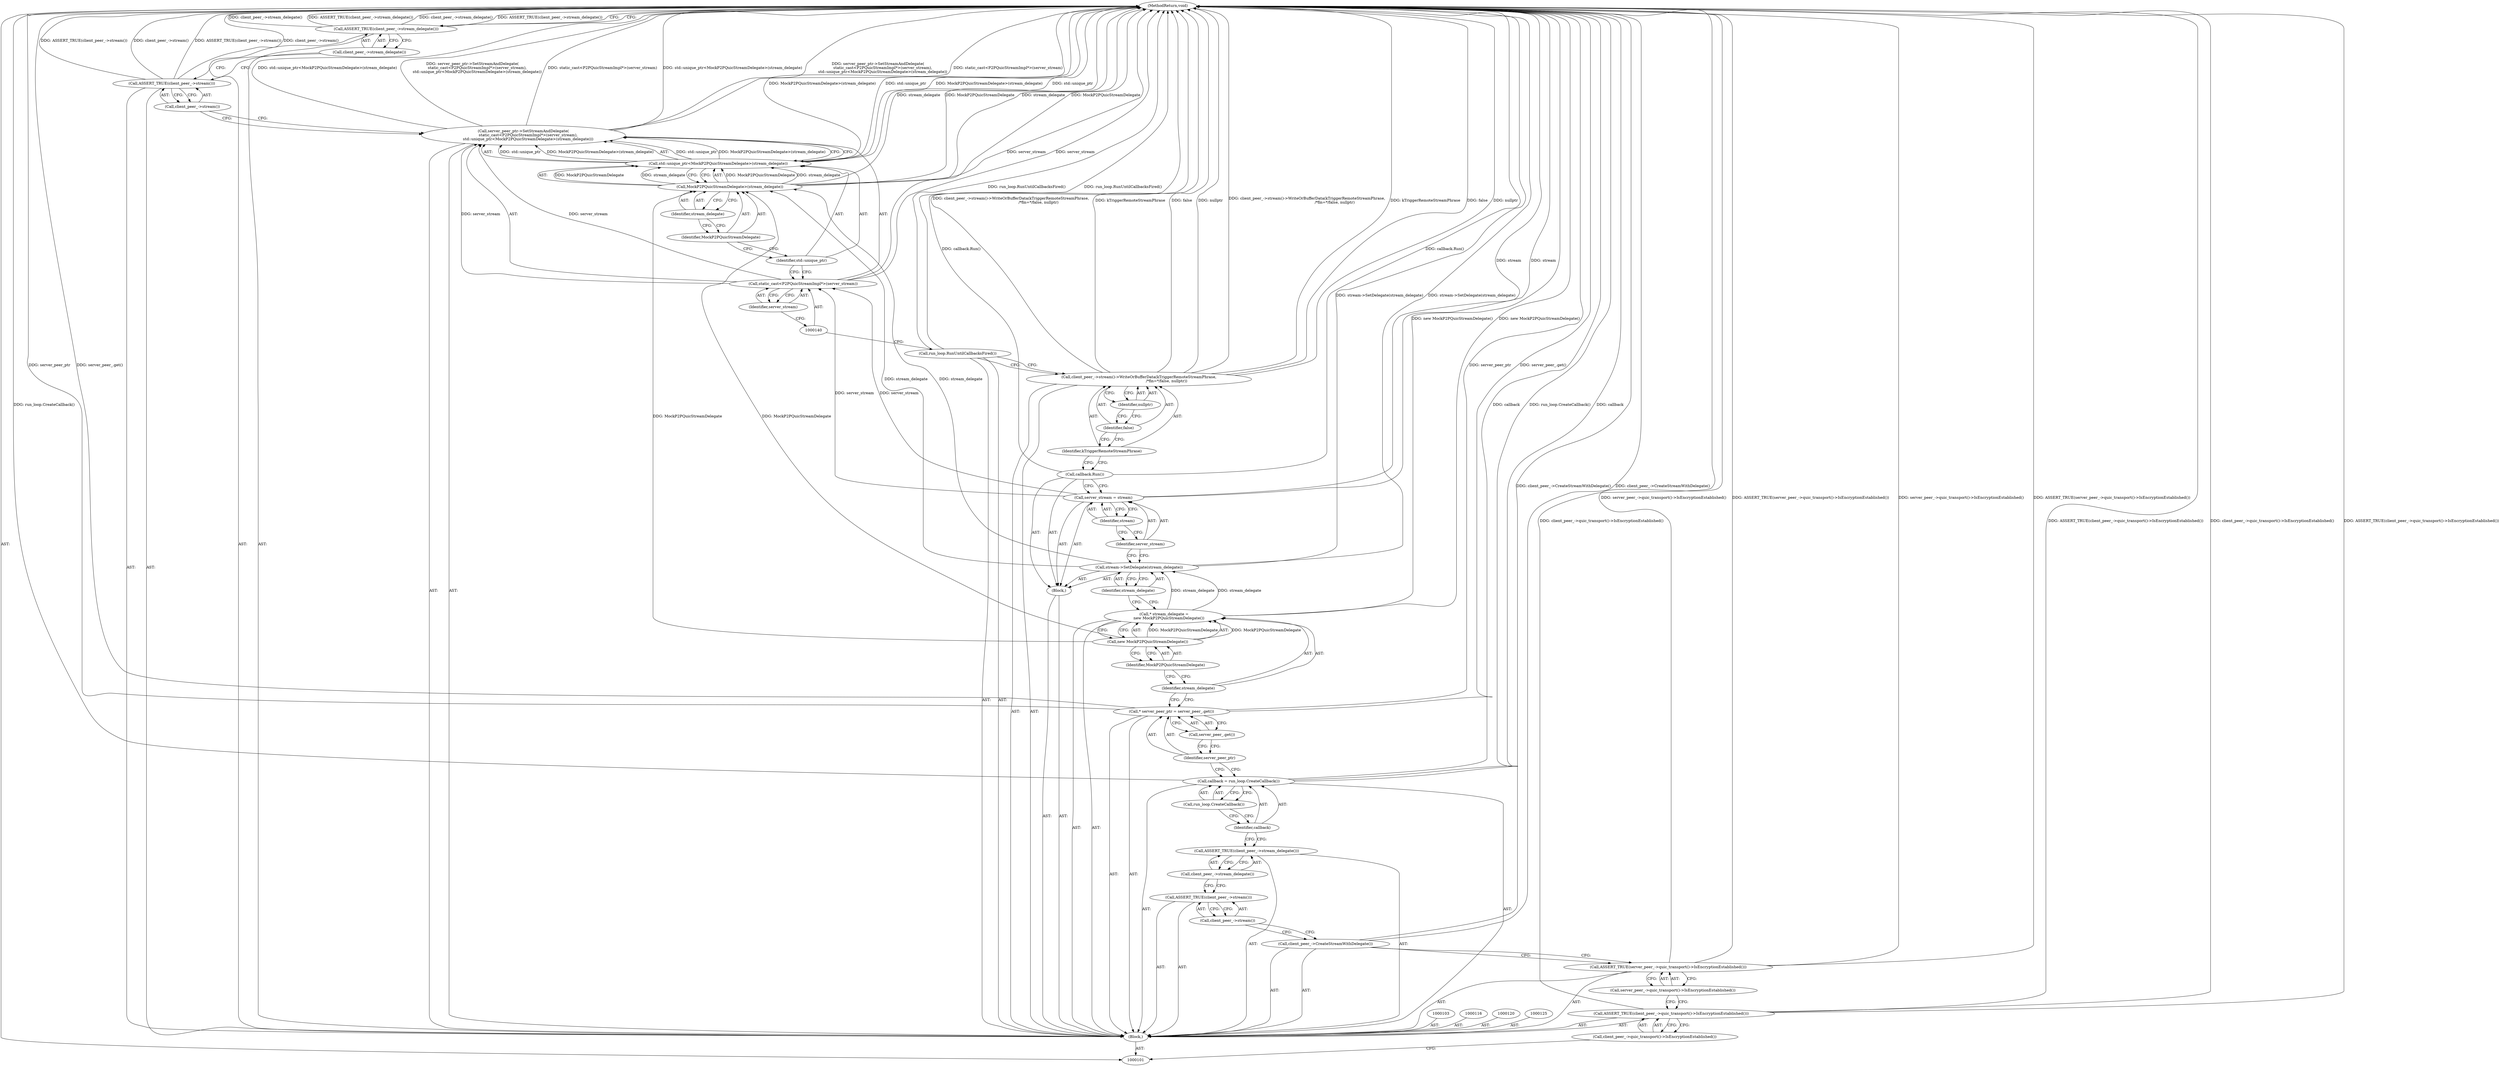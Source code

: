 digraph "1_Chrome_350f7d4b2c76950c8e7271284de84a9756b796e1_6" {
"1000151" [label="(MethodReturn,void)"];
"1000102" [label="(Block,)"];
"1000113" [label="(Call,callback = run_loop.CreateCallback())"];
"1000114" [label="(Identifier,callback)"];
"1000115" [label="(Call,run_loop.CreateCallback())"];
"1000117" [label="(Call,* server_peer_ptr = server_peer_.get())"];
"1000118" [label="(Identifier,server_peer_ptr)"];
"1000119" [label="(Call,server_peer_.get())"];
"1000121" [label="(Call,* stream_delegate =\n        new MockP2PQuicStreamDelegate())"];
"1000122" [label="(Identifier,stream_delegate)"];
"1000124" [label="(Identifier,MockP2PQuicStreamDelegate)"];
"1000123" [label="(Call,new MockP2PQuicStreamDelegate())"];
"1000126" [label="(Block,)"];
"1000127" [label="(Call,stream->SetDelegate(stream_delegate))"];
"1000128" [label="(Identifier,stream_delegate)"];
"1000129" [label="(Call,server_stream = stream)"];
"1000130" [label="(Identifier,server_stream)"];
"1000131" [label="(Identifier,stream)"];
"1000132" [label="(Call,callback.Run())"];
"1000133" [label="(Call,client_peer_->stream()->WriteOrBufferData(kTriggerRemoteStreamPhrase,\n                                              /*fin=*/false, nullptr))"];
"1000134" [label="(Identifier,kTriggerRemoteStreamPhrase)"];
"1000135" [label="(Identifier,false)"];
"1000136" [label="(Identifier,nullptr)"];
"1000137" [label="(Call,run_loop.RunUntilCallbacksFired())"];
"1000138" [label="(Call,server_peer_ptr->SetStreamAndDelegate(\n        static_cast<P2PQuicStreamImpl*>(server_stream),\n        std::unique_ptr<MockP2PQuicStreamDelegate>(stream_delegate)))"];
"1000141" [label="(Identifier,server_stream)"];
"1000139" [label="(Call,static_cast<P2PQuicStreamImpl*>(server_stream))"];
"1000144" [label="(Call,MockP2PQuicStreamDelegate>(stream_delegate))"];
"1000145" [label="(Identifier,MockP2PQuicStreamDelegate)"];
"1000146" [label="(Identifier,stream_delegate)"];
"1000142" [label="(Call,std::unique_ptr<MockP2PQuicStreamDelegate>(stream_delegate))"];
"1000143" [label="(Identifier,std::unique_ptr)"];
"1000148" [label="(Call,client_peer_->stream())"];
"1000147" [label="(Call,ASSERT_TRUE(client_peer_->stream()))"];
"1000105" [label="(Call,client_peer_->quic_transport()->IsEncryptionEstablished())"];
"1000104" [label="(Call,ASSERT_TRUE(client_peer_->quic_transport()->IsEncryptionEstablished()))"];
"1000150" [label="(Call,client_peer_->stream_delegate())"];
"1000149" [label="(Call,ASSERT_TRUE(client_peer_->stream_delegate()))"];
"1000107" [label="(Call,server_peer_->quic_transport()->IsEncryptionEstablished())"];
"1000106" [label="(Call,ASSERT_TRUE(server_peer_->quic_transport()->IsEncryptionEstablished()))"];
"1000108" [label="(Call,client_peer_->CreateStreamWithDelegate())"];
"1000110" [label="(Call,client_peer_->stream())"];
"1000109" [label="(Call,ASSERT_TRUE(client_peer_->stream()))"];
"1000112" [label="(Call,client_peer_->stream_delegate())"];
"1000111" [label="(Call,ASSERT_TRUE(client_peer_->stream_delegate()))"];
"1000151" -> "1000101"  [label="AST: "];
"1000151" -> "1000149"  [label="CFG: "];
"1000138" -> "1000151"  [label="DDG: std::unique_ptr<MockP2PQuicStreamDelegate>(stream_delegate)"];
"1000138" -> "1000151"  [label="DDG: server_peer_ptr->SetStreamAndDelegate(\n        static_cast<P2PQuicStreamImpl*>(server_stream),\n        std::unique_ptr<MockP2PQuicStreamDelegate>(stream_delegate))"];
"1000138" -> "1000151"  [label="DDG: static_cast<P2PQuicStreamImpl*>(server_stream)"];
"1000108" -> "1000151"  [label="DDG: client_peer_->CreateStreamWithDelegate()"];
"1000106" -> "1000151"  [label="DDG: server_peer_->quic_transport()->IsEncryptionEstablished()"];
"1000106" -> "1000151"  [label="DDG: ASSERT_TRUE(server_peer_->quic_transport()->IsEncryptionEstablished())"];
"1000104" -> "1000151"  [label="DDG: ASSERT_TRUE(client_peer_->quic_transport()->IsEncryptionEstablished())"];
"1000104" -> "1000151"  [label="DDG: client_peer_->quic_transport()->IsEncryptionEstablished()"];
"1000113" -> "1000151"  [label="DDG: callback"];
"1000113" -> "1000151"  [label="DDG: run_loop.CreateCallback()"];
"1000127" -> "1000151"  [label="DDG: stream->SetDelegate(stream_delegate)"];
"1000117" -> "1000151"  [label="DDG: server_peer_ptr"];
"1000117" -> "1000151"  [label="DDG: server_peer_.get()"];
"1000133" -> "1000151"  [label="DDG: client_peer_->stream()->WriteOrBufferData(kTriggerRemoteStreamPhrase,\n                                              /*fin=*/false, nullptr)"];
"1000133" -> "1000151"  [label="DDG: kTriggerRemoteStreamPhrase"];
"1000133" -> "1000151"  [label="DDG: false"];
"1000133" -> "1000151"  [label="DDG: nullptr"];
"1000149" -> "1000151"  [label="DDG: client_peer_->stream_delegate()"];
"1000149" -> "1000151"  [label="DDG: ASSERT_TRUE(client_peer_->stream_delegate())"];
"1000144" -> "1000151"  [label="DDG: stream_delegate"];
"1000144" -> "1000151"  [label="DDG: MockP2PQuicStreamDelegate"];
"1000147" -> "1000151"  [label="DDG: ASSERT_TRUE(client_peer_->stream())"];
"1000147" -> "1000151"  [label="DDG: client_peer_->stream()"];
"1000129" -> "1000151"  [label="DDG: stream"];
"1000121" -> "1000151"  [label="DDG: new MockP2PQuicStreamDelegate()"];
"1000132" -> "1000151"  [label="DDG: callback.Run()"];
"1000139" -> "1000151"  [label="DDG: server_stream"];
"1000142" -> "1000151"  [label="DDG: MockP2PQuicStreamDelegate>(stream_delegate)"];
"1000142" -> "1000151"  [label="DDG: std::unique_ptr"];
"1000137" -> "1000151"  [label="DDG: run_loop.RunUntilCallbacksFired()"];
"1000102" -> "1000101"  [label="AST: "];
"1000103" -> "1000102"  [label="AST: "];
"1000104" -> "1000102"  [label="AST: "];
"1000106" -> "1000102"  [label="AST: "];
"1000108" -> "1000102"  [label="AST: "];
"1000109" -> "1000102"  [label="AST: "];
"1000111" -> "1000102"  [label="AST: "];
"1000113" -> "1000102"  [label="AST: "];
"1000116" -> "1000102"  [label="AST: "];
"1000117" -> "1000102"  [label="AST: "];
"1000120" -> "1000102"  [label="AST: "];
"1000121" -> "1000102"  [label="AST: "];
"1000125" -> "1000102"  [label="AST: "];
"1000126" -> "1000102"  [label="AST: "];
"1000133" -> "1000102"  [label="AST: "];
"1000137" -> "1000102"  [label="AST: "];
"1000138" -> "1000102"  [label="AST: "];
"1000147" -> "1000102"  [label="AST: "];
"1000149" -> "1000102"  [label="AST: "];
"1000113" -> "1000102"  [label="AST: "];
"1000113" -> "1000115"  [label="CFG: "];
"1000114" -> "1000113"  [label="AST: "];
"1000115" -> "1000113"  [label="AST: "];
"1000118" -> "1000113"  [label="CFG: "];
"1000113" -> "1000151"  [label="DDG: callback"];
"1000113" -> "1000151"  [label="DDG: run_loop.CreateCallback()"];
"1000114" -> "1000113"  [label="AST: "];
"1000114" -> "1000111"  [label="CFG: "];
"1000115" -> "1000114"  [label="CFG: "];
"1000115" -> "1000113"  [label="AST: "];
"1000115" -> "1000114"  [label="CFG: "];
"1000113" -> "1000115"  [label="CFG: "];
"1000117" -> "1000102"  [label="AST: "];
"1000117" -> "1000119"  [label="CFG: "];
"1000118" -> "1000117"  [label="AST: "];
"1000119" -> "1000117"  [label="AST: "];
"1000122" -> "1000117"  [label="CFG: "];
"1000117" -> "1000151"  [label="DDG: server_peer_ptr"];
"1000117" -> "1000151"  [label="DDG: server_peer_.get()"];
"1000118" -> "1000117"  [label="AST: "];
"1000118" -> "1000113"  [label="CFG: "];
"1000119" -> "1000118"  [label="CFG: "];
"1000119" -> "1000117"  [label="AST: "];
"1000119" -> "1000118"  [label="CFG: "];
"1000117" -> "1000119"  [label="CFG: "];
"1000121" -> "1000102"  [label="AST: "];
"1000121" -> "1000123"  [label="CFG: "];
"1000122" -> "1000121"  [label="AST: "];
"1000123" -> "1000121"  [label="AST: "];
"1000128" -> "1000121"  [label="CFG: "];
"1000121" -> "1000151"  [label="DDG: new MockP2PQuicStreamDelegate()"];
"1000123" -> "1000121"  [label="DDG: MockP2PQuicStreamDelegate"];
"1000121" -> "1000127"  [label="DDG: stream_delegate"];
"1000122" -> "1000121"  [label="AST: "];
"1000122" -> "1000117"  [label="CFG: "];
"1000124" -> "1000122"  [label="CFG: "];
"1000124" -> "1000123"  [label="AST: "];
"1000124" -> "1000122"  [label="CFG: "];
"1000123" -> "1000124"  [label="CFG: "];
"1000123" -> "1000121"  [label="AST: "];
"1000123" -> "1000124"  [label="CFG: "];
"1000124" -> "1000123"  [label="AST: "];
"1000121" -> "1000123"  [label="CFG: "];
"1000123" -> "1000121"  [label="DDG: MockP2PQuicStreamDelegate"];
"1000123" -> "1000144"  [label="DDG: MockP2PQuicStreamDelegate"];
"1000126" -> "1000102"  [label="AST: "];
"1000127" -> "1000126"  [label="AST: "];
"1000129" -> "1000126"  [label="AST: "];
"1000132" -> "1000126"  [label="AST: "];
"1000127" -> "1000126"  [label="AST: "];
"1000127" -> "1000128"  [label="CFG: "];
"1000128" -> "1000127"  [label="AST: "];
"1000130" -> "1000127"  [label="CFG: "];
"1000127" -> "1000151"  [label="DDG: stream->SetDelegate(stream_delegate)"];
"1000121" -> "1000127"  [label="DDG: stream_delegate"];
"1000127" -> "1000144"  [label="DDG: stream_delegate"];
"1000128" -> "1000127"  [label="AST: "];
"1000128" -> "1000121"  [label="CFG: "];
"1000127" -> "1000128"  [label="CFG: "];
"1000129" -> "1000126"  [label="AST: "];
"1000129" -> "1000131"  [label="CFG: "];
"1000130" -> "1000129"  [label="AST: "];
"1000131" -> "1000129"  [label="AST: "];
"1000132" -> "1000129"  [label="CFG: "];
"1000129" -> "1000151"  [label="DDG: stream"];
"1000129" -> "1000139"  [label="DDG: server_stream"];
"1000130" -> "1000129"  [label="AST: "];
"1000130" -> "1000127"  [label="CFG: "];
"1000131" -> "1000130"  [label="CFG: "];
"1000131" -> "1000129"  [label="AST: "];
"1000131" -> "1000130"  [label="CFG: "];
"1000129" -> "1000131"  [label="CFG: "];
"1000132" -> "1000126"  [label="AST: "];
"1000132" -> "1000129"  [label="CFG: "];
"1000134" -> "1000132"  [label="CFG: "];
"1000132" -> "1000151"  [label="DDG: callback.Run()"];
"1000133" -> "1000102"  [label="AST: "];
"1000133" -> "1000136"  [label="CFG: "];
"1000134" -> "1000133"  [label="AST: "];
"1000135" -> "1000133"  [label="AST: "];
"1000136" -> "1000133"  [label="AST: "];
"1000137" -> "1000133"  [label="CFG: "];
"1000133" -> "1000151"  [label="DDG: client_peer_->stream()->WriteOrBufferData(kTriggerRemoteStreamPhrase,\n                                              /*fin=*/false, nullptr)"];
"1000133" -> "1000151"  [label="DDG: kTriggerRemoteStreamPhrase"];
"1000133" -> "1000151"  [label="DDG: false"];
"1000133" -> "1000151"  [label="DDG: nullptr"];
"1000134" -> "1000133"  [label="AST: "];
"1000134" -> "1000132"  [label="CFG: "];
"1000135" -> "1000134"  [label="CFG: "];
"1000135" -> "1000133"  [label="AST: "];
"1000135" -> "1000134"  [label="CFG: "];
"1000136" -> "1000135"  [label="CFG: "];
"1000136" -> "1000133"  [label="AST: "];
"1000136" -> "1000135"  [label="CFG: "];
"1000133" -> "1000136"  [label="CFG: "];
"1000137" -> "1000102"  [label="AST: "];
"1000137" -> "1000133"  [label="CFG: "];
"1000140" -> "1000137"  [label="CFG: "];
"1000137" -> "1000151"  [label="DDG: run_loop.RunUntilCallbacksFired()"];
"1000138" -> "1000102"  [label="AST: "];
"1000138" -> "1000142"  [label="CFG: "];
"1000139" -> "1000138"  [label="AST: "];
"1000142" -> "1000138"  [label="AST: "];
"1000148" -> "1000138"  [label="CFG: "];
"1000138" -> "1000151"  [label="DDG: std::unique_ptr<MockP2PQuicStreamDelegate>(stream_delegate)"];
"1000138" -> "1000151"  [label="DDG: server_peer_ptr->SetStreamAndDelegate(\n        static_cast<P2PQuicStreamImpl*>(server_stream),\n        std::unique_ptr<MockP2PQuicStreamDelegate>(stream_delegate))"];
"1000138" -> "1000151"  [label="DDG: static_cast<P2PQuicStreamImpl*>(server_stream)"];
"1000139" -> "1000138"  [label="DDG: server_stream"];
"1000142" -> "1000138"  [label="DDG: std::unique_ptr"];
"1000142" -> "1000138"  [label="DDG: MockP2PQuicStreamDelegate>(stream_delegate)"];
"1000141" -> "1000139"  [label="AST: "];
"1000141" -> "1000140"  [label="CFG: "];
"1000139" -> "1000141"  [label="CFG: "];
"1000139" -> "1000138"  [label="AST: "];
"1000139" -> "1000141"  [label="CFG: "];
"1000140" -> "1000139"  [label="AST: "];
"1000141" -> "1000139"  [label="AST: "];
"1000143" -> "1000139"  [label="CFG: "];
"1000139" -> "1000151"  [label="DDG: server_stream"];
"1000139" -> "1000138"  [label="DDG: server_stream"];
"1000129" -> "1000139"  [label="DDG: server_stream"];
"1000144" -> "1000142"  [label="AST: "];
"1000144" -> "1000146"  [label="CFG: "];
"1000145" -> "1000144"  [label="AST: "];
"1000146" -> "1000144"  [label="AST: "];
"1000142" -> "1000144"  [label="CFG: "];
"1000144" -> "1000151"  [label="DDG: stream_delegate"];
"1000144" -> "1000151"  [label="DDG: MockP2PQuicStreamDelegate"];
"1000144" -> "1000142"  [label="DDG: MockP2PQuicStreamDelegate"];
"1000144" -> "1000142"  [label="DDG: stream_delegate"];
"1000123" -> "1000144"  [label="DDG: MockP2PQuicStreamDelegate"];
"1000127" -> "1000144"  [label="DDG: stream_delegate"];
"1000145" -> "1000144"  [label="AST: "];
"1000145" -> "1000143"  [label="CFG: "];
"1000146" -> "1000145"  [label="CFG: "];
"1000146" -> "1000144"  [label="AST: "];
"1000146" -> "1000145"  [label="CFG: "];
"1000144" -> "1000146"  [label="CFG: "];
"1000142" -> "1000138"  [label="AST: "];
"1000142" -> "1000144"  [label="CFG: "];
"1000143" -> "1000142"  [label="AST: "];
"1000144" -> "1000142"  [label="AST: "];
"1000138" -> "1000142"  [label="CFG: "];
"1000142" -> "1000151"  [label="DDG: MockP2PQuicStreamDelegate>(stream_delegate)"];
"1000142" -> "1000151"  [label="DDG: std::unique_ptr"];
"1000142" -> "1000138"  [label="DDG: std::unique_ptr"];
"1000142" -> "1000138"  [label="DDG: MockP2PQuicStreamDelegate>(stream_delegate)"];
"1000144" -> "1000142"  [label="DDG: MockP2PQuicStreamDelegate"];
"1000144" -> "1000142"  [label="DDG: stream_delegate"];
"1000143" -> "1000142"  [label="AST: "];
"1000143" -> "1000139"  [label="CFG: "];
"1000145" -> "1000143"  [label="CFG: "];
"1000148" -> "1000147"  [label="AST: "];
"1000148" -> "1000138"  [label="CFG: "];
"1000147" -> "1000148"  [label="CFG: "];
"1000147" -> "1000102"  [label="AST: "];
"1000147" -> "1000148"  [label="CFG: "];
"1000148" -> "1000147"  [label="AST: "];
"1000150" -> "1000147"  [label="CFG: "];
"1000147" -> "1000151"  [label="DDG: ASSERT_TRUE(client_peer_->stream())"];
"1000147" -> "1000151"  [label="DDG: client_peer_->stream()"];
"1000105" -> "1000104"  [label="AST: "];
"1000105" -> "1000101"  [label="CFG: "];
"1000104" -> "1000105"  [label="CFG: "];
"1000104" -> "1000102"  [label="AST: "];
"1000104" -> "1000105"  [label="CFG: "];
"1000105" -> "1000104"  [label="AST: "];
"1000107" -> "1000104"  [label="CFG: "];
"1000104" -> "1000151"  [label="DDG: ASSERT_TRUE(client_peer_->quic_transport()->IsEncryptionEstablished())"];
"1000104" -> "1000151"  [label="DDG: client_peer_->quic_transport()->IsEncryptionEstablished()"];
"1000150" -> "1000149"  [label="AST: "];
"1000150" -> "1000147"  [label="CFG: "];
"1000149" -> "1000150"  [label="CFG: "];
"1000149" -> "1000102"  [label="AST: "];
"1000149" -> "1000150"  [label="CFG: "];
"1000150" -> "1000149"  [label="AST: "];
"1000151" -> "1000149"  [label="CFG: "];
"1000149" -> "1000151"  [label="DDG: client_peer_->stream_delegate()"];
"1000149" -> "1000151"  [label="DDG: ASSERT_TRUE(client_peer_->stream_delegate())"];
"1000107" -> "1000106"  [label="AST: "];
"1000107" -> "1000104"  [label="CFG: "];
"1000106" -> "1000107"  [label="CFG: "];
"1000106" -> "1000102"  [label="AST: "];
"1000106" -> "1000107"  [label="CFG: "];
"1000107" -> "1000106"  [label="AST: "];
"1000108" -> "1000106"  [label="CFG: "];
"1000106" -> "1000151"  [label="DDG: server_peer_->quic_transport()->IsEncryptionEstablished()"];
"1000106" -> "1000151"  [label="DDG: ASSERT_TRUE(server_peer_->quic_transport()->IsEncryptionEstablished())"];
"1000108" -> "1000102"  [label="AST: "];
"1000108" -> "1000106"  [label="CFG: "];
"1000110" -> "1000108"  [label="CFG: "];
"1000108" -> "1000151"  [label="DDG: client_peer_->CreateStreamWithDelegate()"];
"1000110" -> "1000109"  [label="AST: "];
"1000110" -> "1000108"  [label="CFG: "];
"1000109" -> "1000110"  [label="CFG: "];
"1000109" -> "1000102"  [label="AST: "];
"1000109" -> "1000110"  [label="CFG: "];
"1000110" -> "1000109"  [label="AST: "];
"1000112" -> "1000109"  [label="CFG: "];
"1000112" -> "1000111"  [label="AST: "];
"1000112" -> "1000109"  [label="CFG: "];
"1000111" -> "1000112"  [label="CFG: "];
"1000111" -> "1000102"  [label="AST: "];
"1000111" -> "1000112"  [label="CFG: "];
"1000112" -> "1000111"  [label="AST: "];
"1000114" -> "1000111"  [label="CFG: "];
}
